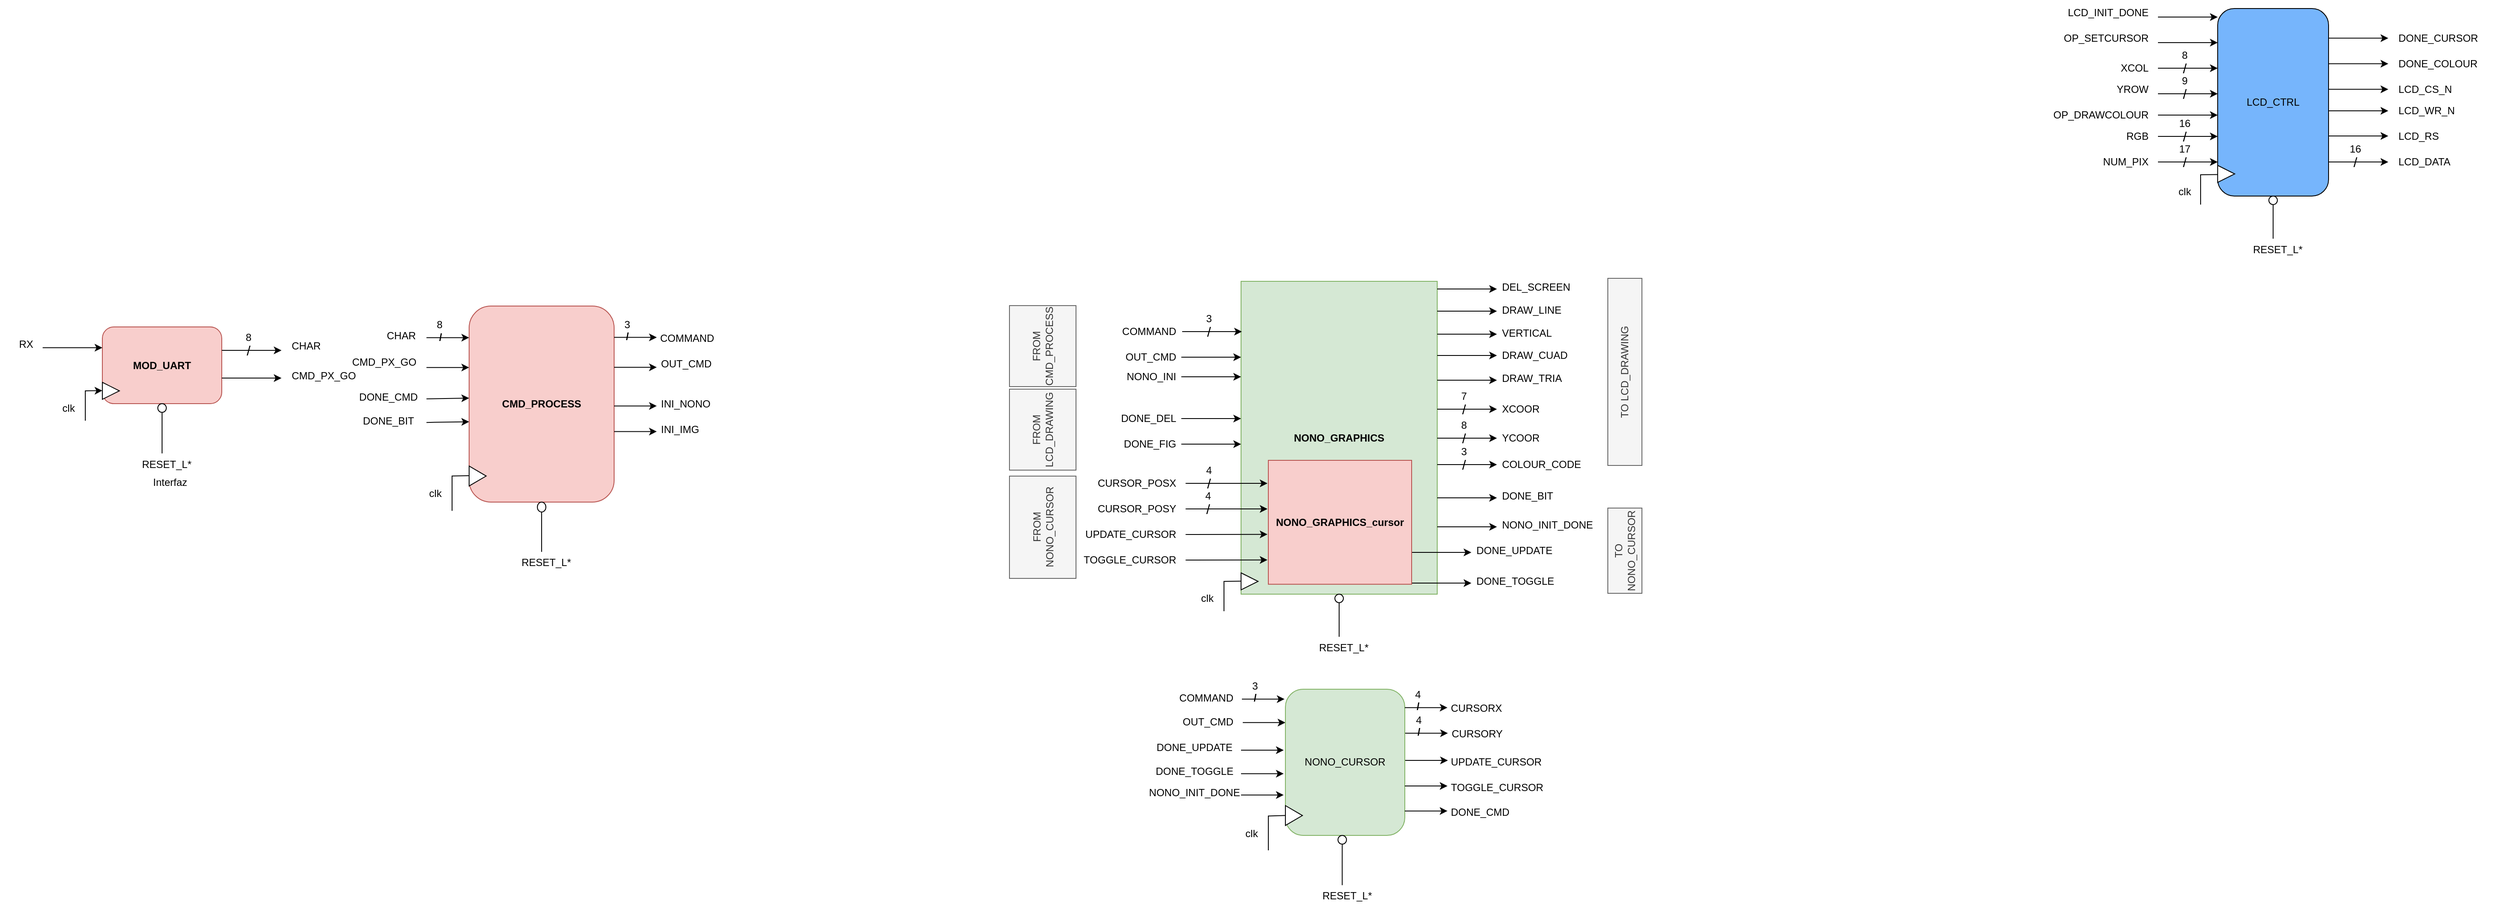 <mxfile version="22.1.21" type="device">
  <diagram name="Página-1" id="1B186OwPv2b4ebfurziB">
    <mxGraphModel dx="2200" dy="828" grid="1" gridSize="10" guides="1" tooltips="1" connect="1" arrows="1" fold="1" page="1" pageScale="1" pageWidth="827" pageHeight="1169" math="0" shadow="0">
      <root>
        <mxCell id="0" />
        <mxCell id="1" parent="0" />
        <mxCell id="dwi13ggZ3P6oSiU60Yi6-1" value="NONO_GRAPHICS" style="rounded=0;whiteSpace=wrap;html=1;fontStyle=1;fillColor=#d5e8d4;strokeColor=#82b366;" vertex="1" parent="1">
          <mxGeometry x="1515" y="900" width="230" height="367" as="geometry" />
        </mxCell>
        <mxCell id="dwi13ggZ3P6oSiU60Yi6-2" value="" style="triangle;whiteSpace=wrap;html=1;" vertex="1" parent="1">
          <mxGeometry x="1515" y="1242" width="20" height="20" as="geometry" />
        </mxCell>
        <mxCell id="dwi13ggZ3P6oSiU60Yi6-3" value="" style="edgeStyle=none;orthogonalLoop=1;jettySize=auto;html=1;rounded=0;endArrow=none;endFill=0;" edge="1" parent="1">
          <mxGeometry width="100" relative="1" as="geometry">
            <mxPoint x="1495" y="1287" as="sourcePoint" />
            <mxPoint x="1515" y="1251.71" as="targetPoint" />
            <Array as="points">
              <mxPoint x="1495" y="1252" />
            </Array>
          </mxGeometry>
        </mxCell>
        <mxCell id="dwi13ggZ3P6oSiU60Yi6-4" value="clk" style="text;html=1;align=center;verticalAlign=middle;resizable=0;points=[];autosize=1;strokeColor=none;fillColor=none;" vertex="1" parent="1">
          <mxGeometry x="1455" y="1257" width="40" height="30" as="geometry" />
        </mxCell>
        <mxCell id="dwi13ggZ3P6oSiU60Yi6-5" style="edgeStyle=orthogonalEdgeStyle;rounded=0;orthogonalLoop=1;jettySize=auto;html=1;startArrow=none;startFill=0;endArrow=none;endFill=0;" edge="1" parent="1" source="dwi13ggZ3P6oSiU60Yi6-6">
          <mxGeometry relative="1" as="geometry">
            <mxPoint x="1630" y="1317" as="targetPoint" />
          </mxGeometry>
        </mxCell>
        <mxCell id="dwi13ggZ3P6oSiU60Yi6-6" value="" style="ellipse;whiteSpace=wrap;html=1;" vertex="1" parent="1">
          <mxGeometry x="1625" y="1267" width="10" height="10" as="geometry" />
        </mxCell>
        <mxCell id="dwi13ggZ3P6oSiU60Yi6-7" value="RESET_L*" style="text;html=1;align=center;verticalAlign=middle;resizable=0;points=[];autosize=1;strokeColor=none;fillColor=none;" vertex="1" parent="1">
          <mxGeometry x="1595" y="1315" width="80" height="30" as="geometry" />
        </mxCell>
        <mxCell id="dwi13ggZ3P6oSiU60Yi6-8" value="" style="edgeStyle=none;orthogonalLoop=1;jettySize=auto;html=1;rounded=0;" edge="1" parent="1">
          <mxGeometry width="100" relative="1" as="geometry">
            <mxPoint x="1446" y="959" as="sourcePoint" />
            <mxPoint x="1516" y="959" as="targetPoint" />
            <Array as="points" />
          </mxGeometry>
        </mxCell>
        <mxCell id="dwi13ggZ3P6oSiU60Yi6-9" value="/" style="text;html=1;align=center;verticalAlign=middle;resizable=0;points=[];autosize=1;strokeColor=none;fillColor=none;fontStyle=0;fontSize=16;" vertex="1" parent="1">
          <mxGeometry x="1462" y="944" width="30" height="30" as="geometry" />
        </mxCell>
        <mxCell id="dwi13ggZ3P6oSiU60Yi6-10" value="3" style="text;html=1;align=center;verticalAlign=middle;resizable=0;points=[];autosize=1;strokeColor=none;fillColor=none;" vertex="1" parent="1">
          <mxGeometry x="1462" y="929" width="30" height="30" as="geometry" />
        </mxCell>
        <mxCell id="dwi13ggZ3P6oSiU60Yi6-11" value="" style="edgeStyle=none;orthogonalLoop=1;jettySize=auto;html=1;rounded=0;" edge="1" parent="1">
          <mxGeometry width="100" relative="1" as="geometry">
            <mxPoint x="1445" y="989" as="sourcePoint" />
            <mxPoint x="1515" y="989" as="targetPoint" />
            <Array as="points" />
          </mxGeometry>
        </mxCell>
        <mxCell id="dwi13ggZ3P6oSiU60Yi6-12" value="OUT_CMD" style="text;html=1;align=right;verticalAlign=middle;resizable=0;points=[];autosize=1;strokeColor=none;fillColor=none;" vertex="1" parent="1">
          <mxGeometry x="1360" y="974" width="80" height="30" as="geometry" />
        </mxCell>
        <mxCell id="dwi13ggZ3P6oSiU60Yi6-13" value="" style="edgeStyle=none;orthogonalLoop=1;jettySize=auto;html=1;rounded=0;" edge="1" parent="1">
          <mxGeometry width="100" relative="1" as="geometry">
            <mxPoint x="1445" y="1061" as="sourcePoint" />
            <mxPoint x="1515" y="1061" as="targetPoint" />
            <Array as="points" />
          </mxGeometry>
        </mxCell>
        <mxCell id="dwi13ggZ3P6oSiU60Yi6-14" value="DONE_DEL" style="text;html=1;align=right;verticalAlign=middle;resizable=0;points=[];autosize=1;strokeColor=none;fillColor=none;" vertex="1" parent="1">
          <mxGeometry x="1350" y="1046" width="90" height="30" as="geometry" />
        </mxCell>
        <mxCell id="dwi13ggZ3P6oSiU60Yi6-15" value="COMMAND" style="text;html=1;align=right;verticalAlign=middle;resizable=0;points=[];autosize=1;strokeColor=none;fillColor=none;" vertex="1" parent="1">
          <mxGeometry x="1350" y="944" width="90" height="30" as="geometry" />
        </mxCell>
        <mxCell id="dwi13ggZ3P6oSiU60Yi6-16" value="" style="edgeStyle=none;orthogonalLoop=1;jettySize=auto;html=1;rounded=0;" edge="1" parent="1">
          <mxGeometry width="100" relative="1" as="geometry">
            <mxPoint x="1445" y="1091" as="sourcePoint" />
            <mxPoint x="1515" y="1091" as="targetPoint" />
            <Array as="points" />
          </mxGeometry>
        </mxCell>
        <mxCell id="dwi13ggZ3P6oSiU60Yi6-17" value="DONE_FIG" style="text;html=1;align=right;verticalAlign=middle;resizable=0;points=[];autosize=1;strokeColor=none;fillColor=none;" vertex="1" parent="1">
          <mxGeometry x="1360" y="1076" width="80" height="30" as="geometry" />
        </mxCell>
        <mxCell id="dwi13ggZ3P6oSiU60Yi6-18" value="" style="edgeStyle=none;orthogonalLoop=1;jettySize=auto;html=1;rounded=0;" edge="1" parent="1">
          <mxGeometry width="100" relative="1" as="geometry">
            <mxPoint x="1450" y="1137" as="sourcePoint" />
            <mxPoint x="1546" y="1137" as="targetPoint" />
            <Array as="points" />
          </mxGeometry>
        </mxCell>
        <mxCell id="dwi13ggZ3P6oSiU60Yi6-19" value="/" style="text;html=1;align=center;verticalAlign=middle;resizable=0;points=[];autosize=1;strokeColor=none;fillColor=none;fontStyle=0;fontSize=16;" vertex="1" parent="1">
          <mxGeometry x="1462" y="1122" width="30" height="30" as="geometry" />
        </mxCell>
        <mxCell id="dwi13ggZ3P6oSiU60Yi6-20" value="4" style="text;html=1;align=center;verticalAlign=middle;resizable=0;points=[];autosize=1;strokeColor=none;fillColor=none;" vertex="1" parent="1">
          <mxGeometry x="1462" y="1107" width="30" height="30" as="geometry" />
        </mxCell>
        <mxCell id="dwi13ggZ3P6oSiU60Yi6-21" value="CURSOR_POSX" style="text;html=1;align=right;verticalAlign=middle;resizable=0;points=[];autosize=1;strokeColor=none;fillColor=none;" vertex="1" parent="1">
          <mxGeometry x="1320" y="1122" width="120" height="30" as="geometry" />
        </mxCell>
        <mxCell id="dwi13ggZ3P6oSiU60Yi6-22" value="" style="edgeStyle=none;orthogonalLoop=1;jettySize=auto;html=1;rounded=0;" edge="1" parent="1">
          <mxGeometry width="100" relative="1" as="geometry">
            <mxPoint x="1450" y="1167" as="sourcePoint" />
            <mxPoint x="1546" y="1167" as="targetPoint" />
            <Array as="points" />
          </mxGeometry>
        </mxCell>
        <mxCell id="dwi13ggZ3P6oSiU60Yi6-23" value="/" style="text;html=1;align=center;verticalAlign=middle;resizable=0;points=[];autosize=1;strokeColor=none;fillColor=none;fontStyle=0;fontSize=16;" vertex="1" parent="1">
          <mxGeometry x="1461" y="1152" width="30" height="30" as="geometry" />
        </mxCell>
        <mxCell id="dwi13ggZ3P6oSiU60Yi6-24" value="4" style="text;html=1;align=center;verticalAlign=middle;resizable=0;points=[];autosize=1;strokeColor=none;fillColor=none;" vertex="1" parent="1">
          <mxGeometry x="1461" y="1137" width="30" height="30" as="geometry" />
        </mxCell>
        <mxCell id="dwi13ggZ3P6oSiU60Yi6-25" value="CURSOR_POSY" style="text;html=1;align=right;verticalAlign=middle;resizable=0;points=[];autosize=1;strokeColor=none;fillColor=none;" vertex="1" parent="1">
          <mxGeometry x="1320" y="1152" width="120" height="30" as="geometry" />
        </mxCell>
        <mxCell id="dwi13ggZ3P6oSiU60Yi6-26" value="" style="edgeStyle=none;orthogonalLoop=1;jettySize=auto;html=1;rounded=0;" edge="1" parent="1">
          <mxGeometry width="100" relative="1" as="geometry">
            <mxPoint x="1450" y="1197" as="sourcePoint" />
            <mxPoint x="1546" y="1196.86" as="targetPoint" />
            <Array as="points" />
          </mxGeometry>
        </mxCell>
        <mxCell id="dwi13ggZ3P6oSiU60Yi6-27" value="UPDATE_CURSOR" style="text;html=1;align=right;verticalAlign=middle;resizable=0;points=[];autosize=1;strokeColor=none;fillColor=none;" vertex="1" parent="1">
          <mxGeometry x="1310" y="1182" width="130" height="30" as="geometry" />
        </mxCell>
        <mxCell id="dwi13ggZ3P6oSiU60Yi6-28" value="" style="edgeStyle=none;orthogonalLoop=1;jettySize=auto;html=1;rounded=0;" edge="1" parent="1">
          <mxGeometry width="100" relative="1" as="geometry">
            <mxPoint x="1450" y="1227" as="sourcePoint" />
            <mxPoint x="1546" y="1226.86" as="targetPoint" />
            <Array as="points" />
          </mxGeometry>
        </mxCell>
        <mxCell id="dwi13ggZ3P6oSiU60Yi6-29" value="TOGGLE_CURSOR" style="text;html=1;align=right;verticalAlign=middle;resizable=0;points=[];autosize=1;strokeColor=none;fillColor=none;" vertex="1" parent="1">
          <mxGeometry x="1310" y="1212" width="130" height="30" as="geometry" />
        </mxCell>
        <mxCell id="dwi13ggZ3P6oSiU60Yi6-30" value="" style="edgeStyle=none;orthogonalLoop=1;jettySize=auto;html=1;rounded=0;" edge="1" parent="1">
          <mxGeometry width="100" relative="1" as="geometry">
            <mxPoint x="1445" y="1012" as="sourcePoint" />
            <mxPoint x="1515" y="1012" as="targetPoint" />
            <Array as="points" />
          </mxGeometry>
        </mxCell>
        <mxCell id="dwi13ggZ3P6oSiU60Yi6-31" value="NONO_INI" style="text;html=1;align=right;verticalAlign=middle;resizable=0;points=[];autosize=1;strokeColor=none;fillColor=none;" vertex="1" parent="1">
          <mxGeometry x="1360" y="997" width="80" height="30" as="geometry" />
        </mxCell>
        <mxCell id="dwi13ggZ3P6oSiU60Yi6-32" value="" style="edgeStyle=none;orthogonalLoop=1;jettySize=auto;html=1;rounded=0;" edge="1" parent="1">
          <mxGeometry width="100" relative="1" as="geometry">
            <mxPoint x="1745" y="1188" as="sourcePoint" />
            <mxPoint x="1815" y="1188" as="targetPoint" />
            <Array as="points" />
          </mxGeometry>
        </mxCell>
        <mxCell id="dwi13ggZ3P6oSiU60Yi6-33" value="NONO_INIT_DONE" style="text;html=1;align=left;verticalAlign=middle;resizable=0;points=[];autosize=1;strokeColor=none;fillColor=none;" vertex="1" parent="1">
          <mxGeometry x="1819" y="1171" width="130" height="30" as="geometry" />
        </mxCell>
        <mxCell id="dwi13ggZ3P6oSiU60Yi6-34" value="" style="edgeStyle=none;orthogonalLoop=1;jettySize=auto;html=1;rounded=0;" edge="1" parent="1">
          <mxGeometry width="100" relative="1" as="geometry">
            <mxPoint x="1745" y="935" as="sourcePoint" />
            <mxPoint x="1815" y="935" as="targetPoint" />
            <Array as="points" />
          </mxGeometry>
        </mxCell>
        <mxCell id="dwi13ggZ3P6oSiU60Yi6-35" value="DRAW_LINE" style="text;html=1;align=left;verticalAlign=middle;resizable=0;points=[];autosize=1;strokeColor=none;fillColor=none;" vertex="1" parent="1">
          <mxGeometry x="1819" y="919" width="90" height="30" as="geometry" />
        </mxCell>
        <mxCell id="dwi13ggZ3P6oSiU60Yi6-36" value="" style="edgeStyle=none;orthogonalLoop=1;jettySize=auto;html=1;rounded=0;" edge="1" parent="1">
          <mxGeometry width="100" relative="1" as="geometry">
            <mxPoint x="1745" y="987" as="sourcePoint" />
            <mxPoint x="1815" y="987" as="targetPoint" />
            <Array as="points" />
          </mxGeometry>
        </mxCell>
        <mxCell id="dwi13ggZ3P6oSiU60Yi6-37" value="DRAW_CUAD" style="text;html=1;align=left;verticalAlign=middle;resizable=0;points=[];autosize=1;strokeColor=none;fillColor=none;" vertex="1" parent="1">
          <mxGeometry x="1819" y="972" width="100" height="30" as="geometry" />
        </mxCell>
        <mxCell id="dwi13ggZ3P6oSiU60Yi6-38" value="" style="edgeStyle=none;orthogonalLoop=1;jettySize=auto;html=1;rounded=0;" edge="1" parent="1">
          <mxGeometry width="100" relative="1" as="geometry">
            <mxPoint x="1745" y="1016" as="sourcePoint" />
            <mxPoint x="1815" y="1016" as="targetPoint" />
            <Array as="points" />
          </mxGeometry>
        </mxCell>
        <mxCell id="dwi13ggZ3P6oSiU60Yi6-39" value="DRAW_TRIA" style="text;html=1;align=left;verticalAlign=middle;resizable=0;points=[];autosize=1;strokeColor=none;fillColor=none;" vertex="1" parent="1">
          <mxGeometry x="1819" y="999" width="90" height="30" as="geometry" />
        </mxCell>
        <mxCell id="dwi13ggZ3P6oSiU60Yi6-40" value="" style="edgeStyle=none;orthogonalLoop=1;jettySize=auto;html=1;rounded=0;" edge="1" parent="1">
          <mxGeometry width="100" relative="1" as="geometry">
            <mxPoint x="1745" y="1050" as="sourcePoint" />
            <mxPoint x="1815" y="1050" as="targetPoint" />
            <Array as="points" />
          </mxGeometry>
        </mxCell>
        <mxCell id="dwi13ggZ3P6oSiU60Yi6-41" value="/" style="text;html=1;align=center;verticalAlign=middle;resizable=0;points=[];autosize=1;strokeColor=none;fillColor=none;fontStyle=0;fontSize=16;" vertex="1" parent="1">
          <mxGeometry x="1761" y="1035" width="30" height="30" as="geometry" />
        </mxCell>
        <mxCell id="dwi13ggZ3P6oSiU60Yi6-42" value="7" style="text;html=1;align=center;verticalAlign=middle;resizable=0;points=[];autosize=1;strokeColor=none;fillColor=none;" vertex="1" parent="1">
          <mxGeometry x="1761" y="1020" width="30" height="30" as="geometry" />
        </mxCell>
        <mxCell id="dwi13ggZ3P6oSiU60Yi6-43" value="XCOOR" style="text;html=1;align=left;verticalAlign=middle;resizable=0;points=[];autosize=1;strokeColor=none;fillColor=none;" vertex="1" parent="1">
          <mxGeometry x="1819" y="1035" width="70" height="30" as="geometry" />
        </mxCell>
        <mxCell id="dwi13ggZ3P6oSiU60Yi6-44" value="" style="edgeStyle=none;orthogonalLoop=1;jettySize=auto;html=1;rounded=0;" edge="1" parent="1">
          <mxGeometry width="100" relative="1" as="geometry">
            <mxPoint x="1745" y="1084" as="sourcePoint" />
            <mxPoint x="1815" y="1084" as="targetPoint" />
            <Array as="points" />
          </mxGeometry>
        </mxCell>
        <mxCell id="dwi13ggZ3P6oSiU60Yi6-45" value="/" style="text;html=1;align=center;verticalAlign=middle;resizable=0;points=[];autosize=1;strokeColor=none;fillColor=none;fontStyle=0;fontSize=16;" vertex="1" parent="1">
          <mxGeometry x="1761" y="1069" width="30" height="30" as="geometry" />
        </mxCell>
        <mxCell id="dwi13ggZ3P6oSiU60Yi6-46" value="8" style="text;html=1;align=center;verticalAlign=middle;resizable=0;points=[];autosize=1;strokeColor=none;fillColor=none;" vertex="1" parent="1">
          <mxGeometry x="1761" y="1054" width="30" height="30" as="geometry" />
        </mxCell>
        <mxCell id="dwi13ggZ3P6oSiU60Yi6-47" value="YCOOR" style="text;html=1;align=left;verticalAlign=middle;resizable=0;points=[];autosize=1;strokeColor=none;fillColor=none;" vertex="1" parent="1">
          <mxGeometry x="1819" y="1069" width="70" height="30" as="geometry" />
        </mxCell>
        <mxCell id="dwi13ggZ3P6oSiU60Yi6-48" value="" style="edgeStyle=none;orthogonalLoop=1;jettySize=auto;html=1;rounded=0;" edge="1" parent="1">
          <mxGeometry width="100" relative="1" as="geometry">
            <mxPoint x="1745" y="909" as="sourcePoint" />
            <mxPoint x="1815" y="909" as="targetPoint" />
            <Array as="points" />
          </mxGeometry>
        </mxCell>
        <mxCell id="dwi13ggZ3P6oSiU60Yi6-49" value="DEL_SCREEN" style="text;html=1;align=left;verticalAlign=middle;resizable=0;points=[];autosize=1;strokeColor=none;fillColor=none;" vertex="1" parent="1">
          <mxGeometry x="1819" y="892" width="100" height="30" as="geometry" />
        </mxCell>
        <mxCell id="dwi13ggZ3P6oSiU60Yi6-50" value="" style="edgeStyle=none;orthogonalLoop=1;jettySize=auto;html=1;rounded=0;" edge="1" parent="1">
          <mxGeometry width="100" relative="1" as="geometry">
            <mxPoint x="1715" y="1218" as="sourcePoint" />
            <mxPoint x="1785" y="1218" as="targetPoint" />
            <Array as="points" />
          </mxGeometry>
        </mxCell>
        <mxCell id="dwi13ggZ3P6oSiU60Yi6-51" value="DONE_UPDATE" style="text;html=1;align=left;verticalAlign=middle;resizable=0;points=[];autosize=1;strokeColor=none;fillColor=none;" vertex="1" parent="1">
          <mxGeometry x="1789" y="1201" width="110" height="30" as="geometry" />
        </mxCell>
        <mxCell id="dwi13ggZ3P6oSiU60Yi6-52" value="" style="edgeStyle=none;orthogonalLoop=1;jettySize=auto;html=1;rounded=0;" edge="1" parent="1">
          <mxGeometry width="100" relative="1" as="geometry">
            <mxPoint x="1715" y="1254" as="sourcePoint" />
            <mxPoint x="1785" y="1254" as="targetPoint" />
            <Array as="points" />
          </mxGeometry>
        </mxCell>
        <mxCell id="dwi13ggZ3P6oSiU60Yi6-53" value="DONE_TOGGLE" style="text;html=1;align=left;verticalAlign=middle;resizable=0;points=[];autosize=1;strokeColor=none;fillColor=none;" vertex="1" parent="1">
          <mxGeometry x="1789" y="1237" width="110" height="30" as="geometry" />
        </mxCell>
        <mxCell id="dwi13ggZ3P6oSiU60Yi6-54" value="TO LCD_DRAWING" style="whiteSpace=wrap;html=1;rotation=-90;fillColor=#f5f5f5;strokeColor=#666666;fontColor=#333333;" vertex="1" parent="1">
          <mxGeometry x="1855.25" y="986.25" width="219.5" height="40" as="geometry" />
        </mxCell>
        <mxCell id="dwi13ggZ3P6oSiU60Yi6-55" value="TO NONO_CURSOR" style="whiteSpace=wrap;html=1;rotation=-90;fillColor=#f5f5f5;strokeColor=#666666;fontColor=#333333;" vertex="1" parent="1">
          <mxGeometry x="1915" y="1196" width="100" height="40" as="geometry" />
        </mxCell>
        <mxCell id="dwi13ggZ3P6oSiU60Yi6-56" value="FROM LCD_DRAWING" style="whiteSpace=wrap;html=1;rotation=-90;fillColor=#f5f5f5;strokeColor=#666666;fontColor=#333333;" vertex="1" parent="1">
          <mxGeometry x="1235" y="1035" width="95" height="78" as="geometry" />
        </mxCell>
        <mxCell id="dwi13ggZ3P6oSiU60Yi6-57" value="FROM&lt;br&gt;CMD_PROCESS" style="whiteSpace=wrap;html=1;rotation=-90;fillColor=#f5f5f5;strokeColor=#666666;fontColor=#333333;" vertex="1" parent="1">
          <mxGeometry x="1235" y="937" width="95" height="78" as="geometry" />
        </mxCell>
        <mxCell id="dwi13ggZ3P6oSiU60Yi6-58" value="FROM NONO_CURSOR" style="whiteSpace=wrap;html=1;rotation=-90;fillColor=#f5f5f5;strokeColor=#666666;fontColor=#333333;" vertex="1" parent="1">
          <mxGeometry x="1222.5" y="1149.5" width="120" height="78" as="geometry" />
        </mxCell>
        <mxCell id="dwi13ggZ3P6oSiU60Yi6-59" value="" style="edgeStyle=none;orthogonalLoop=1;jettySize=auto;html=1;rounded=0;" edge="1" parent="1">
          <mxGeometry width="100" relative="1" as="geometry">
            <mxPoint x="1745" y="1115" as="sourcePoint" />
            <mxPoint x="1815" y="1115" as="targetPoint" />
            <Array as="points" />
          </mxGeometry>
        </mxCell>
        <mxCell id="dwi13ggZ3P6oSiU60Yi6-60" value="/" style="text;html=1;align=center;verticalAlign=middle;resizable=0;points=[];autosize=1;strokeColor=none;fillColor=none;fontStyle=0;fontSize=16;" vertex="1" parent="1">
          <mxGeometry x="1761" y="1100" width="30" height="30" as="geometry" />
        </mxCell>
        <mxCell id="dwi13ggZ3P6oSiU60Yi6-61" value="3" style="text;html=1;align=center;verticalAlign=middle;resizable=0;points=[];autosize=1;strokeColor=none;fillColor=none;" vertex="1" parent="1">
          <mxGeometry x="1761" y="1085" width="30" height="30" as="geometry" />
        </mxCell>
        <mxCell id="dwi13ggZ3P6oSiU60Yi6-62" value="COLOUR_CODE" style="text;html=1;align=left;verticalAlign=middle;resizable=0;points=[];autosize=1;strokeColor=none;fillColor=none;" vertex="1" parent="1">
          <mxGeometry x="1819" y="1100" width="120" height="30" as="geometry" />
        </mxCell>
        <mxCell id="dwi13ggZ3P6oSiU60Yi6-63" value="" style="edgeStyle=none;orthogonalLoop=1;jettySize=auto;html=1;rounded=0;" edge="1" parent="1">
          <mxGeometry width="100" relative="1" as="geometry">
            <mxPoint x="1745" y="962" as="sourcePoint" />
            <mxPoint x="1815" y="962" as="targetPoint" />
            <Array as="points" />
          </mxGeometry>
        </mxCell>
        <mxCell id="dwi13ggZ3P6oSiU60Yi6-64" value="VERTICAL" style="text;html=1;align=left;verticalAlign=middle;resizable=0;points=[];autosize=1;strokeColor=none;fillColor=none;" vertex="1" parent="1">
          <mxGeometry x="1819" y="946" width="80" height="30" as="geometry" />
        </mxCell>
        <mxCell id="dwi13ggZ3P6oSiU60Yi6-65" value="" style="edgeStyle=none;orthogonalLoop=1;jettySize=auto;html=1;rounded=0;" edge="1" parent="1">
          <mxGeometry width="100" relative="1" as="geometry">
            <mxPoint x="1745" y="1154" as="sourcePoint" />
            <mxPoint x="1815" y="1154" as="targetPoint" />
            <Array as="points" />
          </mxGeometry>
        </mxCell>
        <mxCell id="dwi13ggZ3P6oSiU60Yi6-66" value="DONE_BIT" style="text;html=1;align=left;verticalAlign=middle;resizable=0;points=[];autosize=1;strokeColor=none;fillColor=none;" vertex="1" parent="1">
          <mxGeometry x="1819" y="1137" width="80" height="30" as="geometry" />
        </mxCell>
        <mxCell id="dwi13ggZ3P6oSiU60Yi6-67" value="LCD_CTRL" style="rounded=1;whiteSpace=wrap;html=1;fillColor=#76B5FC;strokeColor=#000000;strokeWidth=1;" vertex="1" parent="1">
          <mxGeometry x="2660" y="580" width="130" height="220" as="geometry" />
        </mxCell>
        <mxCell id="dwi13ggZ3P6oSiU60Yi6-68" value="" style="triangle;whiteSpace=wrap;html=1;" vertex="1" parent="1">
          <mxGeometry x="2660" y="764" width="20" height="20" as="geometry" />
        </mxCell>
        <mxCell id="dwi13ggZ3P6oSiU60Yi6-69" value="" style="edgeStyle=none;orthogonalLoop=1;jettySize=auto;html=1;rounded=0;endArrow=none;endFill=0;" edge="1" parent="1">
          <mxGeometry width="100" relative="1" as="geometry">
            <mxPoint x="2640" y="810" as="sourcePoint" />
            <mxPoint x="2660" y="774.71" as="targetPoint" />
            <Array as="points">
              <mxPoint x="2640" y="775" />
            </Array>
          </mxGeometry>
        </mxCell>
        <mxCell id="dwi13ggZ3P6oSiU60Yi6-70" value="clk" style="text;html=1;align=center;verticalAlign=middle;resizable=0;points=[];autosize=1;strokeColor=none;fillColor=none;" vertex="1" parent="1">
          <mxGeometry x="2601" y="780" width="40" height="30" as="geometry" />
        </mxCell>
        <mxCell id="dwi13ggZ3P6oSiU60Yi6-71" style="edgeStyle=orthogonalEdgeStyle;rounded=0;orthogonalLoop=1;jettySize=auto;html=1;startArrow=none;startFill=0;endArrow=none;endFill=0;" edge="1" parent="1" source="dwi13ggZ3P6oSiU60Yi6-72">
          <mxGeometry relative="1" as="geometry">
            <mxPoint x="2725" y="850" as="targetPoint" />
          </mxGeometry>
        </mxCell>
        <mxCell id="dwi13ggZ3P6oSiU60Yi6-72" value="" style="ellipse;whiteSpace=wrap;html=1;" vertex="1" parent="1">
          <mxGeometry x="2720" y="800" width="10" height="10" as="geometry" />
        </mxCell>
        <mxCell id="dwi13ggZ3P6oSiU60Yi6-73" value="RESET_L*" style="text;html=1;align=center;verticalAlign=middle;resizable=0;points=[];autosize=1;strokeColor=none;fillColor=none;" vertex="1" parent="1">
          <mxGeometry x="2690" y="848" width="80" height="30" as="geometry" />
        </mxCell>
        <mxCell id="dwi13ggZ3P6oSiU60Yi6-74" value="" style="edgeStyle=none;orthogonalLoop=1;jettySize=auto;html=1;rounded=0;" edge="1" parent="1">
          <mxGeometry width="100" relative="1" as="geometry">
            <mxPoint x="2590" y="620" as="sourcePoint" />
            <mxPoint x="2660" y="620" as="targetPoint" />
            <Array as="points" />
          </mxGeometry>
        </mxCell>
        <mxCell id="dwi13ggZ3P6oSiU60Yi6-75" value="" style="edgeStyle=none;orthogonalLoop=1;jettySize=auto;html=1;rounded=0;" edge="1" parent="1">
          <mxGeometry width="100" relative="1" as="geometry">
            <mxPoint x="2590" y="705" as="sourcePoint" />
            <mxPoint x="2660" y="705" as="targetPoint" />
            <Array as="points" />
          </mxGeometry>
        </mxCell>
        <mxCell id="dwi13ggZ3P6oSiU60Yi6-76" value="" style="edgeStyle=none;orthogonalLoop=1;jettySize=auto;html=1;rounded=0;" edge="1" parent="1">
          <mxGeometry width="100" relative="1" as="geometry">
            <mxPoint x="2590" y="680" as="sourcePoint" />
            <mxPoint x="2660" y="680" as="targetPoint" />
            <Array as="points" />
          </mxGeometry>
        </mxCell>
        <mxCell id="dwi13ggZ3P6oSiU60Yi6-77" value="/" style="text;html=1;align=center;verticalAlign=middle;resizable=0;points=[];autosize=1;strokeColor=none;fillColor=none;fontStyle=0;fontSize=16;" vertex="1" parent="1">
          <mxGeometry x="2606" y="665" width="30" height="30" as="geometry" />
        </mxCell>
        <mxCell id="dwi13ggZ3P6oSiU60Yi6-78" value="9" style="text;html=1;align=center;verticalAlign=middle;resizable=0;points=[];autosize=1;strokeColor=none;fillColor=none;" vertex="1" parent="1">
          <mxGeometry x="2606" y="650" width="30" height="30" as="geometry" />
        </mxCell>
        <mxCell id="dwi13ggZ3P6oSiU60Yi6-79" value="OP_SETCURSOR" style="text;html=1;align=right;verticalAlign=middle;resizable=0;points=[];autosize=1;strokeColor=none;fillColor=none;" vertex="1" parent="1">
          <mxGeometry x="2460" y="600" width="120" height="30" as="geometry" />
        </mxCell>
        <mxCell id="dwi13ggZ3P6oSiU60Yi6-80" value="OP_DRAWCOLOUR" style="text;html=1;align=right;verticalAlign=middle;resizable=0;points=[];autosize=1;strokeColor=none;fillColor=none;" vertex="1" parent="1">
          <mxGeometry x="2440" y="690" width="140" height="30" as="geometry" />
        </mxCell>
        <mxCell id="dwi13ggZ3P6oSiU60Yi6-81" value="" style="edgeStyle=none;orthogonalLoop=1;jettySize=auto;html=1;rounded=0;" edge="1" parent="1">
          <mxGeometry width="100" relative="1" as="geometry">
            <mxPoint x="2590" y="650" as="sourcePoint" />
            <mxPoint x="2660" y="650" as="targetPoint" />
            <Array as="points" />
          </mxGeometry>
        </mxCell>
        <mxCell id="dwi13ggZ3P6oSiU60Yi6-82" value="/" style="text;html=1;align=center;verticalAlign=middle;resizable=0;points=[];autosize=1;strokeColor=none;fillColor=none;fontStyle=0;fontSize=16;" vertex="1" parent="1">
          <mxGeometry x="2606" y="635" width="30" height="30" as="geometry" />
        </mxCell>
        <mxCell id="dwi13ggZ3P6oSiU60Yi6-83" value="8" style="text;html=1;align=center;verticalAlign=middle;resizable=0;points=[];autosize=1;strokeColor=none;fillColor=none;" vertex="1" parent="1">
          <mxGeometry x="2606" y="620" width="30" height="30" as="geometry" />
        </mxCell>
        <mxCell id="dwi13ggZ3P6oSiU60Yi6-84" value="XCOL" style="text;html=1;align=right;verticalAlign=middle;resizable=0;points=[];autosize=1;strokeColor=none;fillColor=none;" vertex="1" parent="1">
          <mxGeometry x="2520" y="635" width="60" height="30" as="geometry" />
        </mxCell>
        <mxCell id="dwi13ggZ3P6oSiU60Yi6-85" value="YROW" style="text;html=1;align=right;verticalAlign=middle;resizable=0;points=[];autosize=1;strokeColor=none;fillColor=none;" vertex="1" parent="1">
          <mxGeometry x="2520" y="660" width="60" height="30" as="geometry" />
        </mxCell>
        <mxCell id="dwi13ggZ3P6oSiU60Yi6-86" value="" style="edgeStyle=none;orthogonalLoop=1;jettySize=auto;html=1;rounded=0;" edge="1" parent="1">
          <mxGeometry width="100" relative="1" as="geometry">
            <mxPoint x="2590" y="730" as="sourcePoint" />
            <mxPoint x="2660" y="730" as="targetPoint" />
            <Array as="points" />
          </mxGeometry>
        </mxCell>
        <mxCell id="dwi13ggZ3P6oSiU60Yi6-87" value="/" style="text;html=1;align=center;verticalAlign=middle;resizable=0;points=[];autosize=1;strokeColor=none;fillColor=none;fontStyle=0;fontSize=16;" vertex="1" parent="1">
          <mxGeometry x="2606" y="715" width="30" height="30" as="geometry" />
        </mxCell>
        <mxCell id="dwi13ggZ3P6oSiU60Yi6-88" value="16" style="text;html=1;align=center;verticalAlign=middle;resizable=0;points=[];autosize=1;strokeColor=none;fillColor=none;" vertex="1" parent="1">
          <mxGeometry x="2601" y="700" width="40" height="30" as="geometry" />
        </mxCell>
        <mxCell id="dwi13ggZ3P6oSiU60Yi6-89" value="RGB" style="text;html=1;align=right;verticalAlign=middle;resizable=0;points=[];autosize=1;strokeColor=none;fillColor=none;" vertex="1" parent="1">
          <mxGeometry x="2530" y="715" width="50" height="30" as="geometry" />
        </mxCell>
        <mxCell id="dwi13ggZ3P6oSiU60Yi6-90" value="NUM_PIX" style="text;html=1;align=right;verticalAlign=middle;resizable=0;points=[];autosize=1;strokeColor=none;fillColor=none;" vertex="1" parent="1">
          <mxGeometry x="2500" y="745" width="80" height="30" as="geometry" />
        </mxCell>
        <mxCell id="dwi13ggZ3P6oSiU60Yi6-91" value="" style="edgeStyle=none;orthogonalLoop=1;jettySize=auto;html=1;rounded=0;" edge="1" parent="1">
          <mxGeometry width="100" relative="1" as="geometry">
            <mxPoint x="2590" y="760" as="sourcePoint" />
            <mxPoint x="2660" y="760" as="targetPoint" />
            <Array as="points" />
          </mxGeometry>
        </mxCell>
        <mxCell id="dwi13ggZ3P6oSiU60Yi6-92" value="/" style="text;html=1;align=center;verticalAlign=middle;resizable=0;points=[];autosize=1;strokeColor=none;fillColor=none;fontStyle=0;fontSize=16;" vertex="1" parent="1">
          <mxGeometry x="2606" y="745" width="30" height="30" as="geometry" />
        </mxCell>
        <mxCell id="dwi13ggZ3P6oSiU60Yi6-93" value="17" style="text;html=1;align=center;verticalAlign=middle;resizable=0;points=[];autosize=1;strokeColor=none;fillColor=none;" vertex="1" parent="1">
          <mxGeometry x="2601" y="730" width="40" height="30" as="geometry" />
        </mxCell>
        <mxCell id="dwi13ggZ3P6oSiU60Yi6-94" value="" style="edgeStyle=none;orthogonalLoop=1;jettySize=auto;html=1;rounded=0;" edge="1" parent="1">
          <mxGeometry width="100" relative="1" as="geometry">
            <mxPoint x="2590" y="590" as="sourcePoint" />
            <mxPoint x="2660" y="590" as="targetPoint" />
            <Array as="points" />
          </mxGeometry>
        </mxCell>
        <mxCell id="dwi13ggZ3P6oSiU60Yi6-95" value="LCD_INIT_DONE" style="text;html=1;align=right;verticalAlign=middle;resizable=0;points=[];autosize=1;strokeColor=none;fillColor=none;" vertex="1" parent="1">
          <mxGeometry x="2460" y="570" width="120" height="30" as="geometry" />
        </mxCell>
        <mxCell id="dwi13ggZ3P6oSiU60Yi6-96" value="" style="edgeStyle=none;orthogonalLoop=1;jettySize=auto;html=1;rounded=0;" edge="1" parent="1">
          <mxGeometry width="100" relative="1" as="geometry">
            <mxPoint x="2790" y="614.76" as="sourcePoint" />
            <mxPoint x="2860" y="614.76" as="targetPoint" />
            <Array as="points" />
          </mxGeometry>
        </mxCell>
        <mxCell id="dwi13ggZ3P6oSiU60Yi6-97" value="DONE_CURSOR" style="text;html=1;align=left;verticalAlign=middle;resizable=0;points=[];autosize=1;strokeColor=none;fillColor=none;" vertex="1" parent="1">
          <mxGeometry x="2870" y="600" width="120" height="30" as="geometry" />
        </mxCell>
        <mxCell id="dwi13ggZ3P6oSiU60Yi6-98" value="" style="edgeStyle=none;orthogonalLoop=1;jettySize=auto;html=1;rounded=0;" edge="1" parent="1">
          <mxGeometry width="100" relative="1" as="geometry">
            <mxPoint x="2790" y="644.76" as="sourcePoint" />
            <mxPoint x="2860" y="644.76" as="targetPoint" />
            <Array as="points" />
          </mxGeometry>
        </mxCell>
        <mxCell id="dwi13ggZ3P6oSiU60Yi6-99" value="DONE_COLOUR" style="text;html=1;align=left;verticalAlign=middle;resizable=0;points=[];autosize=1;strokeColor=none;fillColor=none;" vertex="1" parent="1">
          <mxGeometry x="2870" y="630" width="120" height="30" as="geometry" />
        </mxCell>
        <mxCell id="dwi13ggZ3P6oSiU60Yi6-100" value="" style="edgeStyle=none;orthogonalLoop=1;jettySize=auto;html=1;rounded=0;" edge="1" parent="1">
          <mxGeometry width="100" relative="1" as="geometry">
            <mxPoint x="2790" y="674.76" as="sourcePoint" />
            <mxPoint x="2860" y="674.76" as="targetPoint" />
            <Array as="points" />
          </mxGeometry>
        </mxCell>
        <mxCell id="dwi13ggZ3P6oSiU60Yi6-101" value="" style="edgeStyle=none;orthogonalLoop=1;jettySize=auto;html=1;rounded=0;" edge="1" parent="1">
          <mxGeometry width="100" relative="1" as="geometry">
            <mxPoint x="2790" y="700" as="sourcePoint" />
            <mxPoint x="2860" y="700" as="targetPoint" />
            <Array as="points" />
          </mxGeometry>
        </mxCell>
        <mxCell id="dwi13ggZ3P6oSiU60Yi6-102" value="" style="edgeStyle=none;orthogonalLoop=1;jettySize=auto;html=1;rounded=0;" edge="1" parent="1">
          <mxGeometry width="100" relative="1" as="geometry">
            <mxPoint x="2790" y="729.52" as="sourcePoint" />
            <mxPoint x="2860" y="729.52" as="targetPoint" />
            <Array as="points" />
          </mxGeometry>
        </mxCell>
        <mxCell id="dwi13ggZ3P6oSiU60Yi6-103" value="" style="edgeStyle=none;orthogonalLoop=1;jettySize=auto;html=1;rounded=0;" edge="1" parent="1">
          <mxGeometry width="100" relative="1" as="geometry">
            <mxPoint x="2790" y="760" as="sourcePoint" />
            <mxPoint x="2860" y="760" as="targetPoint" />
            <Array as="points" />
          </mxGeometry>
        </mxCell>
        <mxCell id="dwi13ggZ3P6oSiU60Yi6-104" value="/" style="text;html=1;align=center;verticalAlign=middle;resizable=0;points=[];autosize=1;strokeColor=none;fillColor=none;fontStyle=0;fontSize=16;" vertex="1" parent="1">
          <mxGeometry x="2806" y="745" width="30" height="30" as="geometry" />
        </mxCell>
        <mxCell id="dwi13ggZ3P6oSiU60Yi6-105" value="16" style="text;html=1;align=center;verticalAlign=middle;resizable=0;points=[];autosize=1;strokeColor=none;fillColor=none;" vertex="1" parent="1">
          <mxGeometry x="2801" y="730" width="40" height="30" as="geometry" />
        </mxCell>
        <mxCell id="dwi13ggZ3P6oSiU60Yi6-106" value="LCD_CS_N" style="text;html=1;align=left;verticalAlign=middle;resizable=0;points=[];autosize=1;strokeColor=none;fillColor=none;" vertex="1" parent="1">
          <mxGeometry x="2870" y="660" width="90" height="30" as="geometry" />
        </mxCell>
        <mxCell id="dwi13ggZ3P6oSiU60Yi6-107" value="LCD_WR_N" style="text;html=1;align=left;verticalAlign=middle;resizable=0;points=[];autosize=1;strokeColor=none;fillColor=none;" vertex="1" parent="1">
          <mxGeometry x="2870" y="685" width="90" height="30" as="geometry" />
        </mxCell>
        <mxCell id="dwi13ggZ3P6oSiU60Yi6-108" value="LCD_RS" style="text;html=1;align=left;verticalAlign=middle;resizable=0;points=[];autosize=1;strokeColor=none;fillColor=none;" vertex="1" parent="1">
          <mxGeometry x="2870" y="715" width="70" height="30" as="geometry" />
        </mxCell>
        <mxCell id="dwi13ggZ3P6oSiU60Yi6-109" value="LCD_DATA" style="text;html=1;align=left;verticalAlign=middle;resizable=0;points=[];autosize=1;strokeColor=none;fillColor=none;" vertex="1" parent="1">
          <mxGeometry x="2870" y="745" width="80" height="30" as="geometry" />
        </mxCell>
        <mxCell id="dwi13ggZ3P6oSiU60Yi6-110" value="MOD_UART" style="rounded=1;whiteSpace=wrap;html=1;fillColor=#f8cecc;strokeColor=#b85450;fontStyle=1" vertex="1" parent="1">
          <mxGeometry x="180" y="953.5" width="140" height="90" as="geometry" />
        </mxCell>
        <mxCell id="dwi13ggZ3P6oSiU60Yi6-111" value="" style="edgeStyle=none;orthogonalLoop=1;jettySize=auto;html=1;rounded=0;" edge="1" parent="1">
          <mxGeometry width="100" relative="1" as="geometry">
            <mxPoint x="110" y="977.93" as="sourcePoint" />
            <mxPoint x="180" y="977.93" as="targetPoint" />
            <Array as="points" />
          </mxGeometry>
        </mxCell>
        <mxCell id="dwi13ggZ3P6oSiU60Yi6-112" value="RX" style="text;html=1;align=right;verticalAlign=middle;resizable=0;points=[];autosize=1;strokeColor=none;fillColor=none;" vertex="1" parent="1">
          <mxGeometry x="60" y="958.5" width="40" height="30" as="geometry" />
        </mxCell>
        <mxCell id="dwi13ggZ3P6oSiU60Yi6-113" value="" style="triangle;whiteSpace=wrap;html=1;" vertex="1" parent="1">
          <mxGeometry x="180" y="1018.5" width="20" height="20" as="geometry" />
        </mxCell>
        <mxCell id="dwi13ggZ3P6oSiU60Yi6-114" value="" style="edgeStyle=none;orthogonalLoop=1;jettySize=auto;html=1;rounded=0;" edge="1" parent="1">
          <mxGeometry width="100" relative="1" as="geometry">
            <mxPoint x="160" y="1063.5" as="sourcePoint" />
            <mxPoint x="180" y="1028.21" as="targetPoint" />
            <Array as="points">
              <mxPoint x="160" y="1028.5" />
            </Array>
          </mxGeometry>
        </mxCell>
        <mxCell id="dwi13ggZ3P6oSiU60Yi6-115" value="clk" style="text;html=1;align=center;verticalAlign=middle;resizable=0;points=[];autosize=1;strokeColor=none;fillColor=none;" vertex="1" parent="1">
          <mxGeometry x="120" y="1033.5" width="40" height="30" as="geometry" />
        </mxCell>
        <mxCell id="dwi13ggZ3P6oSiU60Yi6-116" value="" style="edgeStyle=none;orthogonalLoop=1;jettySize=auto;html=1;rounded=0;" edge="1" parent="1">
          <mxGeometry width="100" relative="1" as="geometry">
            <mxPoint x="320" y="981" as="sourcePoint" />
            <mxPoint x="390" y="981" as="targetPoint" />
            <Array as="points" />
          </mxGeometry>
        </mxCell>
        <mxCell id="dwi13ggZ3P6oSiU60Yi6-117" value="/" style="text;html=1;align=center;verticalAlign=middle;resizable=0;points=[];autosize=1;strokeColor=none;fillColor=none;fontStyle=0;fontSize=16;" vertex="1" parent="1">
          <mxGeometry x="336" y="966" width="30" height="30" as="geometry" />
        </mxCell>
        <mxCell id="dwi13ggZ3P6oSiU60Yi6-118" value="8" style="text;html=1;align=center;verticalAlign=middle;resizable=0;points=[];autosize=1;strokeColor=none;fillColor=none;" vertex="1" parent="1">
          <mxGeometry x="336" y="951" width="30" height="30" as="geometry" />
        </mxCell>
        <mxCell id="dwi13ggZ3P6oSiU60Yi6-119" value="CHAR" style="text;html=1;align=left;verticalAlign=middle;resizable=0;points=[];autosize=1;strokeColor=none;fillColor=none;" vertex="1" parent="1">
          <mxGeometry x="400" y="961" width="60" height="30" as="geometry" />
        </mxCell>
        <mxCell id="dwi13ggZ3P6oSiU60Yi6-120" value="" style="edgeStyle=none;orthogonalLoop=1;jettySize=auto;html=1;rounded=0;" edge="1" parent="1">
          <mxGeometry width="100" relative="1" as="geometry">
            <mxPoint x="320" y="1013.5" as="sourcePoint" />
            <mxPoint x="390" y="1013.5" as="targetPoint" />
            <Array as="points" />
          </mxGeometry>
        </mxCell>
        <mxCell id="dwi13ggZ3P6oSiU60Yi6-121" value="CMD_PX_GO" style="text;html=1;align=left;verticalAlign=middle;resizable=0;points=[];autosize=1;strokeColor=none;fillColor=none;" vertex="1" parent="1">
          <mxGeometry x="400" y="996" width="100" height="30" as="geometry" />
        </mxCell>
        <mxCell id="dwi13ggZ3P6oSiU60Yi6-122" style="edgeStyle=orthogonalEdgeStyle;rounded=0;orthogonalLoop=1;jettySize=auto;html=1;startArrow=none;startFill=0;endArrow=none;endFill=0;" edge="1" parent="1" source="dwi13ggZ3P6oSiU60Yi6-123">
          <mxGeometry relative="1" as="geometry">
            <mxPoint x="250" y="1101.892" as="targetPoint" />
          </mxGeometry>
        </mxCell>
        <mxCell id="dwi13ggZ3P6oSiU60Yi6-123" value="" style="ellipse;whiteSpace=wrap;html=1;container=0;" vertex="1" parent="1">
          <mxGeometry x="245" y="1043.5" width="10" height="10.28" as="geometry" />
        </mxCell>
        <mxCell id="dwi13ggZ3P6oSiU60Yi6-124" value="RESET_L*" style="text;html=1;align=center;verticalAlign=middle;resizable=0;points=[];autosize=1;strokeColor=none;fillColor=none;container=0;" vertex="1" parent="1">
          <mxGeometry x="215" y="1099.556" width="80" height="30" as="geometry" />
        </mxCell>
        <mxCell id="dwi13ggZ3P6oSiU60Yi6-125" value="NONO_GRAPHICS_cursor" style="whiteSpace=wrap;html=1;fillColor=#f8cecc;strokeColor=#b85450;rounded=0;fontStyle=1" vertex="1" parent="1">
          <mxGeometry x="1547" y="1110" width="168" height="145.36" as="geometry" />
        </mxCell>
        <mxCell id="dwi13ggZ3P6oSiU60Yi6-170" value="Interfaz" style="text;html=1;align=center;verticalAlign=middle;resizable=0;points=[];autosize=1;strokeColor=none;fillColor=none;" vertex="1" parent="1">
          <mxGeometry x="229.16" y="1120.94" width="60" height="30" as="geometry" />
        </mxCell>
        <mxCell id="dwi13ggZ3P6oSiU60Yi6-171" value="CMD_PX_GO" style="text;html=1;align=center;verticalAlign=middle;resizable=0;points=[];autosize=1;strokeColor=none;fillColor=none;" vertex="1" parent="1">
          <mxGeometry x="460" y="980.087" width="100" height="30" as="geometry" />
        </mxCell>
        <mxCell id="dwi13ggZ3P6oSiU60Yi6-172" value="/" style="text;html=1;align=center;verticalAlign=middle;resizable=0;points=[];autosize=1;strokeColor=none;fillColor=none;fontStyle=1" vertex="1" parent="1">
          <mxGeometry x="780" y="950.089" width="30" height="30" as="geometry" />
        </mxCell>
        <mxCell id="dwi13ggZ3P6oSiU60Yi6-173" value="&lt;b&gt;CMD_PROCESS&lt;/b&gt;" style="whiteSpace=wrap;html=1;rounded=1;fillColor=#f8cecc;strokeColor=#b85450;" vertex="1" parent="1">
          <mxGeometry x="610" y="929" width="170" height="230" as="geometry" />
        </mxCell>
        <mxCell id="dwi13ggZ3P6oSiU60Yi6-174" value="" style="edgeStyle=none;orthogonalLoop=1;jettySize=auto;html=1;rounded=0;" edge="1" parent="1">
          <mxGeometry width="100" relative="1" as="geometry">
            <mxPoint x="560" y="966.074" as="sourcePoint" />
            <mxPoint x="610" y="966.074" as="targetPoint" />
            <Array as="points" />
          </mxGeometry>
        </mxCell>
        <mxCell id="dwi13ggZ3P6oSiU60Yi6-175" value="" style="edgeStyle=none;orthogonalLoop=1;jettySize=auto;html=1;rounded=0;" edge="1" parent="1">
          <mxGeometry width="100" relative="1" as="geometry">
            <mxPoint x="560" y="1001.107" as="sourcePoint" />
            <mxPoint x="610" y="1001.107" as="targetPoint" />
            <Array as="points" />
          </mxGeometry>
        </mxCell>
        <mxCell id="dwi13ggZ3P6oSiU60Yi6-176" value="/" style="text;html=1;align=center;verticalAlign=middle;resizable=0;points=[];autosize=1;strokeColor=none;fillColor=none;fontStyle=1" vertex="1" parent="1">
          <mxGeometry x="561" y="950.997" width="30" height="30" as="geometry" />
        </mxCell>
        <mxCell id="dwi13ggZ3P6oSiU60Yi6-177" value="8" style="text;html=1;align=center;verticalAlign=middle;resizable=0;points=[];autosize=1;strokeColor=none;fillColor=none;" vertex="1" parent="1">
          <mxGeometry x="560" y="935.711" width="30" height="30" as="geometry" />
        </mxCell>
        <mxCell id="dwi13ggZ3P6oSiU60Yi6-178" value="CHAR" style="text;html=1;align=center;verticalAlign=middle;resizable=0;points=[];autosize=1;strokeColor=none;fillColor=none;" vertex="1" parent="1">
          <mxGeometry x="500" y="948.557" width="60" height="30" as="geometry" />
        </mxCell>
        <mxCell id="dwi13ggZ3P6oSiU60Yi6-179" value="" style="edgeStyle=none;orthogonalLoop=1;jettySize=auto;html=1;rounded=0;" edge="1" parent="1">
          <mxGeometry width="100" relative="1" as="geometry">
            <mxPoint x="560" y="1037.846" as="sourcePoint" />
            <mxPoint x="610" y="1037.04" as="targetPoint" />
            <Array as="points" />
          </mxGeometry>
        </mxCell>
        <mxCell id="dwi13ggZ3P6oSiU60Yi6-180" value="DONE_CMD" style="text;html=1;align=center;verticalAlign=middle;resizable=0;points=[];autosize=1;strokeColor=none;fillColor=none;" vertex="1" parent="1">
          <mxGeometry x="470" y="1021.0" width="90" height="30" as="geometry" />
        </mxCell>
        <mxCell id="dwi13ggZ3P6oSiU60Yi6-181" value="" style="edgeStyle=none;orthogonalLoop=1;jettySize=auto;html=1;rounded=0;" edge="1" parent="1">
          <mxGeometry width="100" relative="1" as="geometry">
            <mxPoint x="780" y="965.794" as="sourcePoint" />
            <mxPoint x="830" y="965.794" as="targetPoint" />
            <Array as="points" />
          </mxGeometry>
        </mxCell>
        <mxCell id="dwi13ggZ3P6oSiU60Yi6-182" value="COMMAND" style="text;html=1;align=left;verticalAlign=middle;resizable=0;points=[];autosize=1;strokeColor=none;fillColor=none;" vertex="1" parent="1">
          <mxGeometry x="831.67" y="952.427" width="90" height="30" as="geometry" />
        </mxCell>
        <mxCell id="dwi13ggZ3P6oSiU60Yi6-183" value="" style="edgeStyle=none;orthogonalLoop=1;jettySize=auto;html=1;rounded=0;" edge="1" parent="1">
          <mxGeometry width="100" relative="1" as="geometry">
            <mxPoint x="780" y="1000.827" as="sourcePoint" />
            <mxPoint x="830" y="1000.827" as="targetPoint" />
            <Array as="points" />
          </mxGeometry>
        </mxCell>
        <mxCell id="dwi13ggZ3P6oSiU60Yi6-184" value="" style="edgeStyle=none;orthogonalLoop=1;jettySize=auto;html=1;rounded=0;" edge="1" parent="1">
          <mxGeometry width="100" relative="1" as="geometry">
            <mxPoint x="780" y="1046.235" as="sourcePoint" />
            <mxPoint x="830" y="1046.235" as="targetPoint" />
            <Array as="points" />
          </mxGeometry>
        </mxCell>
        <mxCell id="dwi13ggZ3P6oSiU60Yi6-185" value="INI_NONO" style="text;html=1;align=left;verticalAlign=middle;resizable=0;points=[];autosize=1;strokeColor=none;fillColor=none;" vertex="1" parent="1">
          <mxGeometry x="833.33" y="1028.998" width="80" height="30" as="geometry" />
        </mxCell>
        <mxCell id="dwi13ggZ3P6oSiU60Yi6-186" value="OUT_CMD" style="text;html=1;align=left;verticalAlign=middle;resizable=0;points=[];autosize=1;strokeColor=none;fillColor=none;" vertex="1" parent="1">
          <mxGeometry x="833.33" y="982.423" width="80" height="30" as="geometry" />
        </mxCell>
        <mxCell id="dwi13ggZ3P6oSiU60Yi6-187" style="edgeStyle=orthogonalEdgeStyle;rounded=0;orthogonalLoop=1;jettySize=auto;html=1;startArrow=none;startFill=0;endArrow=none;endFill=0;" edge="1" parent="1" source="dwi13ggZ3P6oSiU60Yi6-188">
          <mxGeometry relative="1" as="geometry">
            <mxPoint x="695" y="1217.392" as="targetPoint" />
          </mxGeometry>
        </mxCell>
        <mxCell id="dwi13ggZ3P6oSiU60Yi6-188" value="" style="ellipse;whiteSpace=wrap;html=1;" vertex="1" parent="1">
          <mxGeometry x="690" y="1159.003" width="10" height="11.678" as="geometry" />
        </mxCell>
        <mxCell id="dwi13ggZ3P6oSiU60Yi6-189" value="RESET_L*" style="text;html=1;align=center;verticalAlign=middle;resizable=0;points=[];autosize=1;strokeColor=none;fillColor=none;" vertex="1" parent="1">
          <mxGeometry x="660" y="1215.056" width="80" height="30" as="geometry" />
        </mxCell>
        <mxCell id="dwi13ggZ3P6oSiU60Yi6-190" value="" style="triangle;whiteSpace=wrap;html=1;" vertex="1" parent="1">
          <mxGeometry x="610" y="1116.718" width="20" height="23.356" as="geometry" />
        </mxCell>
        <mxCell id="dwi13ggZ3P6oSiU60Yi6-191" value="" style="edgeStyle=none;orthogonalLoop=1;jettySize=auto;html=1;rounded=0;endArrow=none;endFill=0;" edge="1" parent="1">
          <mxGeometry width="100" relative="1" as="geometry">
            <mxPoint x="590" y="1169.268" as="sourcePoint" />
            <mxPoint x="610" y="1128.057" as="targetPoint" />
            <Array as="points">
              <mxPoint x="590" y="1128.396" />
            </Array>
          </mxGeometry>
        </mxCell>
        <mxCell id="dwi13ggZ3P6oSiU60Yi6-192" value="clk" style="text;html=1;align=center;verticalAlign=middle;resizable=0;points=[];autosize=1;strokeColor=none;fillColor=none;" vertex="1" parent="1">
          <mxGeometry x="550" y="1134.235" width="40" height="30" as="geometry" />
        </mxCell>
        <mxCell id="dwi13ggZ3P6oSiU60Yi6-193" value="3" style="text;html=1;align=center;verticalAlign=middle;resizable=0;points=[];autosize=1;strokeColor=none;fillColor=none;" vertex="1" parent="1">
          <mxGeometry x="780" y="935.714" width="30" height="30" as="geometry" />
        </mxCell>
        <mxCell id="dwi13ggZ3P6oSiU60Yi6-194" value="" style="edgeStyle=none;orthogonalLoop=1;jettySize=auto;html=1;rounded=0;" edge="1" parent="1">
          <mxGeometry width="100" relative="1" as="geometry">
            <mxPoint x="560" y="1065.566" as="sourcePoint" />
            <mxPoint x="610" y="1064.76" as="targetPoint" />
            <Array as="points" />
          </mxGeometry>
        </mxCell>
        <mxCell id="dwi13ggZ3P6oSiU60Yi6-195" value="DONE_BIT" style="text;html=1;align=center;verticalAlign=middle;resizable=0;points=[];autosize=1;strokeColor=none;fillColor=none;" vertex="1" parent="1">
          <mxGeometry x="475" y="1048.72" width="80" height="30" as="geometry" />
        </mxCell>
        <mxCell id="dwi13ggZ3P6oSiU60Yi6-196" value="" style="edgeStyle=none;orthogonalLoop=1;jettySize=auto;html=1;rounded=0;" edge="1" parent="1">
          <mxGeometry width="100" relative="1" as="geometry">
            <mxPoint x="780" y="1076.235" as="sourcePoint" />
            <mxPoint x="830" y="1076.235" as="targetPoint" />
            <Array as="points" />
          </mxGeometry>
        </mxCell>
        <mxCell id="dwi13ggZ3P6oSiU60Yi6-197" value="INI_IMG" style="text;html=1;align=left;verticalAlign=middle;resizable=0;points=[];autosize=1;strokeColor=none;fillColor=none;" vertex="1" parent="1">
          <mxGeometry x="833.33" y="1058.998" width="70" height="30" as="geometry" />
        </mxCell>
        <mxCell id="dwi13ggZ3P6oSiU60Yi6-198" value="/" style="text;html=1;align=center;verticalAlign=middle;resizable=0;points=[];autosize=1;strokeColor=none;fillColor=none;fontStyle=1;container=0;" vertex="1" parent="1">
          <mxGeometry x="1516" y="1374.379" width="30" height="30" as="geometry" />
        </mxCell>
        <mxCell id="dwi13ggZ3P6oSiU60Yi6-199" value="" style="edgeStyle=none;orthogonalLoop=1;jettySize=auto;html=1;rounded=0;" edge="1" parent="1">
          <mxGeometry width="100" relative="1" as="geometry">
            <mxPoint x="1516" y="1390.084" as="sourcePoint" />
            <mxPoint x="1566" y="1390.084" as="targetPoint" />
            <Array as="points" />
          </mxGeometry>
        </mxCell>
        <mxCell id="dwi13ggZ3P6oSiU60Yi6-200" value="COMMAND" style="text;html=1;align=right;verticalAlign=middle;resizable=0;points=[];autosize=1;strokeColor=none;fillColor=none;container=0;" vertex="1" parent="1">
          <mxGeometry x="1417" y="1374.377" width="90" height="30" as="geometry" />
        </mxCell>
        <mxCell id="dwi13ggZ3P6oSiU60Yi6-201" value="" style="edgeStyle=none;orthogonalLoop=1;jettySize=auto;html=1;rounded=0;" edge="1" parent="1">
          <mxGeometry width="100" relative="1" as="geometry">
            <mxPoint x="1517" y="1417.647" as="sourcePoint" />
            <mxPoint x="1567" y="1417.647" as="targetPoint" />
            <Array as="points" />
          </mxGeometry>
        </mxCell>
        <mxCell id="dwi13ggZ3P6oSiU60Yi6-202" value="OUT_CMD" style="text;html=1;align=right;verticalAlign=middle;resizable=0;points=[];autosize=1;strokeColor=none;fillColor=none;container=0;" vertex="1" parent="1">
          <mxGeometry x="1427" y="1402.383" width="80" height="30" as="geometry" />
        </mxCell>
        <mxCell id="dwi13ggZ3P6oSiU60Yi6-203" value="3" style="text;html=1;align=center;verticalAlign=middle;resizable=0;points=[];autosize=1;strokeColor=none;fillColor=none;container=0;" vertex="1" parent="1">
          <mxGeometry x="1516" y="1360.004" width="30" height="30" as="geometry" />
        </mxCell>
        <mxCell id="dwi13ggZ3P6oSiU60Yi6-204" value="NONO_CURSOR" style="whiteSpace=wrap;html=1;fillColor=#d5e8d4;strokeColor=#82b366;rounded=1;" vertex="1" parent="1">
          <mxGeometry x="1567" y="1378.47" width="140" height="171.53" as="geometry" />
        </mxCell>
        <mxCell id="dwi13ggZ3P6oSiU60Yi6-205" value="/" style="text;html=1;align=center;verticalAlign=middle;resizable=0;points=[];autosize=1;strokeColor=none;fillColor=none;fontStyle=1;container=0;" vertex="1" parent="1">
          <mxGeometry x="1707" y="1384.379" width="30" height="30" as="geometry" />
        </mxCell>
        <mxCell id="dwi13ggZ3P6oSiU60Yi6-206" value="" style="edgeStyle=none;orthogonalLoop=1;jettySize=auto;html=1;rounded=0;" edge="1" parent="1">
          <mxGeometry width="100" relative="1" as="geometry">
            <mxPoint x="1707" y="1400.084" as="sourcePoint" />
            <mxPoint x="1757" y="1400.084" as="targetPoint" />
            <Array as="points" />
          </mxGeometry>
        </mxCell>
        <mxCell id="dwi13ggZ3P6oSiU60Yi6-207" value="CURSORX" style="text;html=1;align=left;verticalAlign=middle;resizable=0;points=[];autosize=1;strokeColor=none;fillColor=none;container=0;" vertex="1" parent="1">
          <mxGeometry x="1759" y="1386.377" width="80" height="30" as="geometry" />
        </mxCell>
        <mxCell id="dwi13ggZ3P6oSiU60Yi6-208" value="4" style="text;html=1;align=center;verticalAlign=middle;resizable=0;points=[];autosize=1;strokeColor=none;fillColor=none;container=0;" vertex="1" parent="1">
          <mxGeometry x="1707" y="1370.004" width="30" height="30" as="geometry" />
        </mxCell>
        <mxCell id="dwi13ggZ3P6oSiU60Yi6-209" value="/" style="text;html=1;align=center;verticalAlign=middle;resizable=0;points=[];autosize=1;strokeColor=none;fillColor=none;fontStyle=1;container=0;" vertex="1" parent="1">
          <mxGeometry x="1707.5" y="1414.379" width="30" height="30" as="geometry" />
        </mxCell>
        <mxCell id="dwi13ggZ3P6oSiU60Yi6-210" value="" style="edgeStyle=none;orthogonalLoop=1;jettySize=auto;html=1;rounded=0;" edge="1" parent="1">
          <mxGeometry width="100" relative="1" as="geometry">
            <mxPoint x="1707.5" y="1430.084" as="sourcePoint" />
            <mxPoint x="1757.5" y="1430.084" as="targetPoint" />
            <Array as="points" />
          </mxGeometry>
        </mxCell>
        <mxCell id="dwi13ggZ3P6oSiU60Yi6-211" value="CURSORY" style="text;html=1;align=left;verticalAlign=middle;resizable=0;points=[];autosize=1;strokeColor=none;fillColor=none;container=0;" vertex="1" parent="1">
          <mxGeometry x="1759.5" y="1416.377" width="80" height="30" as="geometry" />
        </mxCell>
        <mxCell id="dwi13ggZ3P6oSiU60Yi6-212" value="4" style="text;html=1;align=center;verticalAlign=middle;resizable=0;points=[];autosize=1;strokeColor=none;fillColor=none;container=0;" vertex="1" parent="1">
          <mxGeometry x="1707.5" y="1400.004" width="30" height="30" as="geometry" />
        </mxCell>
        <mxCell id="dwi13ggZ3P6oSiU60Yi6-213" value="" style="edgeStyle=none;orthogonalLoop=1;jettySize=auto;html=1;rounded=0;" edge="1" parent="1">
          <mxGeometry width="100" relative="1" as="geometry">
            <mxPoint x="1707.5" y="1461.997" as="sourcePoint" />
            <mxPoint x="1757.5" y="1461.997" as="targetPoint" />
            <Array as="points" />
          </mxGeometry>
        </mxCell>
        <mxCell id="dwi13ggZ3P6oSiU60Yi6-214" value="UPDATE_CURSOR" style="text;html=1;align=left;verticalAlign=middle;resizable=0;points=[];autosize=1;strokeColor=none;fillColor=none;container=0;" vertex="1" parent="1">
          <mxGeometry x="1759" y="1448.997" width="130" height="30" as="geometry" />
        </mxCell>
        <mxCell id="dwi13ggZ3P6oSiU60Yi6-215" value="" style="edgeStyle=none;orthogonalLoop=1;jettySize=auto;html=1;rounded=0;" edge="1" parent="1">
          <mxGeometry width="100" relative="1" as="geometry">
            <mxPoint x="1515" y="1449.997" as="sourcePoint" />
            <mxPoint x="1565" y="1449.997" as="targetPoint" />
            <Array as="points" />
          </mxGeometry>
        </mxCell>
        <mxCell id="dwi13ggZ3P6oSiU60Yi6-216" value="DONE_UPDATE" style="text;html=1;align=center;verticalAlign=middle;resizable=0;points=[];autosize=1;strokeColor=none;fillColor=none;" vertex="1" parent="1">
          <mxGeometry x="1405" y="1432.38" width="110" height="30" as="geometry" />
        </mxCell>
        <mxCell id="dwi13ggZ3P6oSiU60Yi6-217" value="" style="edgeStyle=none;orthogonalLoop=1;jettySize=auto;html=1;rounded=0;" edge="1" parent="1">
          <mxGeometry width="100" relative="1" as="geometry">
            <mxPoint x="1707" y="1491.997" as="sourcePoint" />
            <mxPoint x="1757" y="1491.997" as="targetPoint" />
            <Array as="points" />
          </mxGeometry>
        </mxCell>
        <mxCell id="dwi13ggZ3P6oSiU60Yi6-218" value="TOGGLE_CURSOR" style="text;html=1;align=left;verticalAlign=middle;resizable=0;points=[];autosize=1;strokeColor=none;fillColor=none;container=0;" vertex="1" parent="1">
          <mxGeometry x="1758.5" y="1478.997" width="130" height="30" as="geometry" />
        </mxCell>
        <mxCell id="dwi13ggZ3P6oSiU60Yi6-219" value="" style="edgeStyle=none;orthogonalLoop=1;jettySize=auto;html=1;rounded=0;" edge="1" parent="1">
          <mxGeometry width="100" relative="1" as="geometry">
            <mxPoint x="1515" y="1477.617" as="sourcePoint" />
            <mxPoint x="1565" y="1477.617" as="targetPoint" />
            <Array as="points" />
          </mxGeometry>
        </mxCell>
        <mxCell id="dwi13ggZ3P6oSiU60Yi6-220" value="DONE_TOGGLE" style="text;html=1;align=center;verticalAlign=middle;resizable=0;points=[];autosize=1;strokeColor=none;fillColor=none;" vertex="1" parent="1">
          <mxGeometry x="1405" y="1460" width="110" height="30" as="geometry" />
        </mxCell>
        <mxCell id="dwi13ggZ3P6oSiU60Yi6-221" style="edgeStyle=orthogonalEdgeStyle;rounded=0;orthogonalLoop=1;jettySize=auto;html=1;startArrow=none;startFill=0;endArrow=none;endFill=0;" edge="1" parent="1" source="dwi13ggZ3P6oSiU60Yi6-222">
          <mxGeometry relative="1" as="geometry">
            <mxPoint x="1633.63" y="1608.392" as="targetPoint" />
          </mxGeometry>
        </mxCell>
        <mxCell id="dwi13ggZ3P6oSiU60Yi6-222" value="" style="ellipse;whiteSpace=wrap;html=1;container=0;" vertex="1" parent="1">
          <mxGeometry x="1628.63" y="1550" width="10" height="10.28" as="geometry" />
        </mxCell>
        <mxCell id="dwi13ggZ3P6oSiU60Yi6-223" value="RESET_L*" style="text;html=1;align=center;verticalAlign=middle;resizable=0;points=[];autosize=1;strokeColor=none;fillColor=none;container=0;" vertex="1" parent="1">
          <mxGeometry x="1598.63" y="1606.056" width="80" height="30" as="geometry" />
        </mxCell>
        <mxCell id="dwi13ggZ3P6oSiU60Yi6-224" value="" style="triangle;whiteSpace=wrap;html=1;container=0;" vertex="1" parent="1">
          <mxGeometry x="1567" y="1514.998" width="20" height="23.356" as="geometry" />
        </mxCell>
        <mxCell id="dwi13ggZ3P6oSiU60Yi6-225" value="" style="edgeStyle=none;orthogonalLoop=1;jettySize=auto;html=1;rounded=0;endArrow=none;endFill=0;entryX=0;entryY=0.5;entryDx=0;entryDy=0;" edge="1" parent="1" target="dwi13ggZ3P6oSiU60Yi6-224">
          <mxGeometry width="100" relative="1" as="geometry">
            <mxPoint x="1547" y="1567.548" as="sourcePoint" />
            <mxPoint x="1567" y="1526.337" as="targetPoint" />
            <Array as="points">
              <mxPoint x="1547" y="1527.28" />
            </Array>
          </mxGeometry>
        </mxCell>
        <mxCell id="dwi13ggZ3P6oSiU60Yi6-226" value="clk" style="text;html=1;align=center;verticalAlign=middle;resizable=0;points=[];autosize=1;strokeColor=none;fillColor=none;container=0;" vertex="1" parent="1">
          <mxGeometry x="1507" y="1532.515" width="40" height="30" as="geometry" />
        </mxCell>
        <mxCell id="dwi13ggZ3P6oSiU60Yi6-227" value="" style="edgeStyle=none;orthogonalLoop=1;jettySize=auto;html=1;rounded=0;" edge="1" parent="1">
          <mxGeometry width="100" relative="1" as="geometry">
            <mxPoint x="1515" y="1502.617" as="sourcePoint" />
            <mxPoint x="1565" y="1502.617" as="targetPoint" />
            <Array as="points" />
          </mxGeometry>
        </mxCell>
        <mxCell id="dwi13ggZ3P6oSiU60Yi6-228" value="NONO_INIT_DONE" style="text;html=1;align=center;verticalAlign=middle;resizable=0;points=[];autosize=1;strokeColor=none;fillColor=none;" vertex="1" parent="1">
          <mxGeometry x="1395" y="1485" width="130" height="30" as="geometry" />
        </mxCell>
        <mxCell id="dwi13ggZ3P6oSiU60Yi6-229" value="" style="edgeStyle=none;orthogonalLoop=1;jettySize=auto;html=1;rounded=0;" edge="1" parent="1">
          <mxGeometry width="100" relative="1" as="geometry">
            <mxPoint x="1707" y="1521.357" as="sourcePoint" />
            <mxPoint x="1757" y="1521.357" as="targetPoint" />
            <Array as="points" />
          </mxGeometry>
        </mxCell>
        <mxCell id="dwi13ggZ3P6oSiU60Yi6-230" value="DONE_CMD" style="text;html=1;align=left;verticalAlign=middle;resizable=0;points=[];autosize=1;strokeColor=none;fillColor=none;container=0;" vertex="1" parent="1">
          <mxGeometry x="1758.5" y="1508.357" width="90" height="30" as="geometry" />
        </mxCell>
      </root>
    </mxGraphModel>
  </diagram>
</mxfile>
